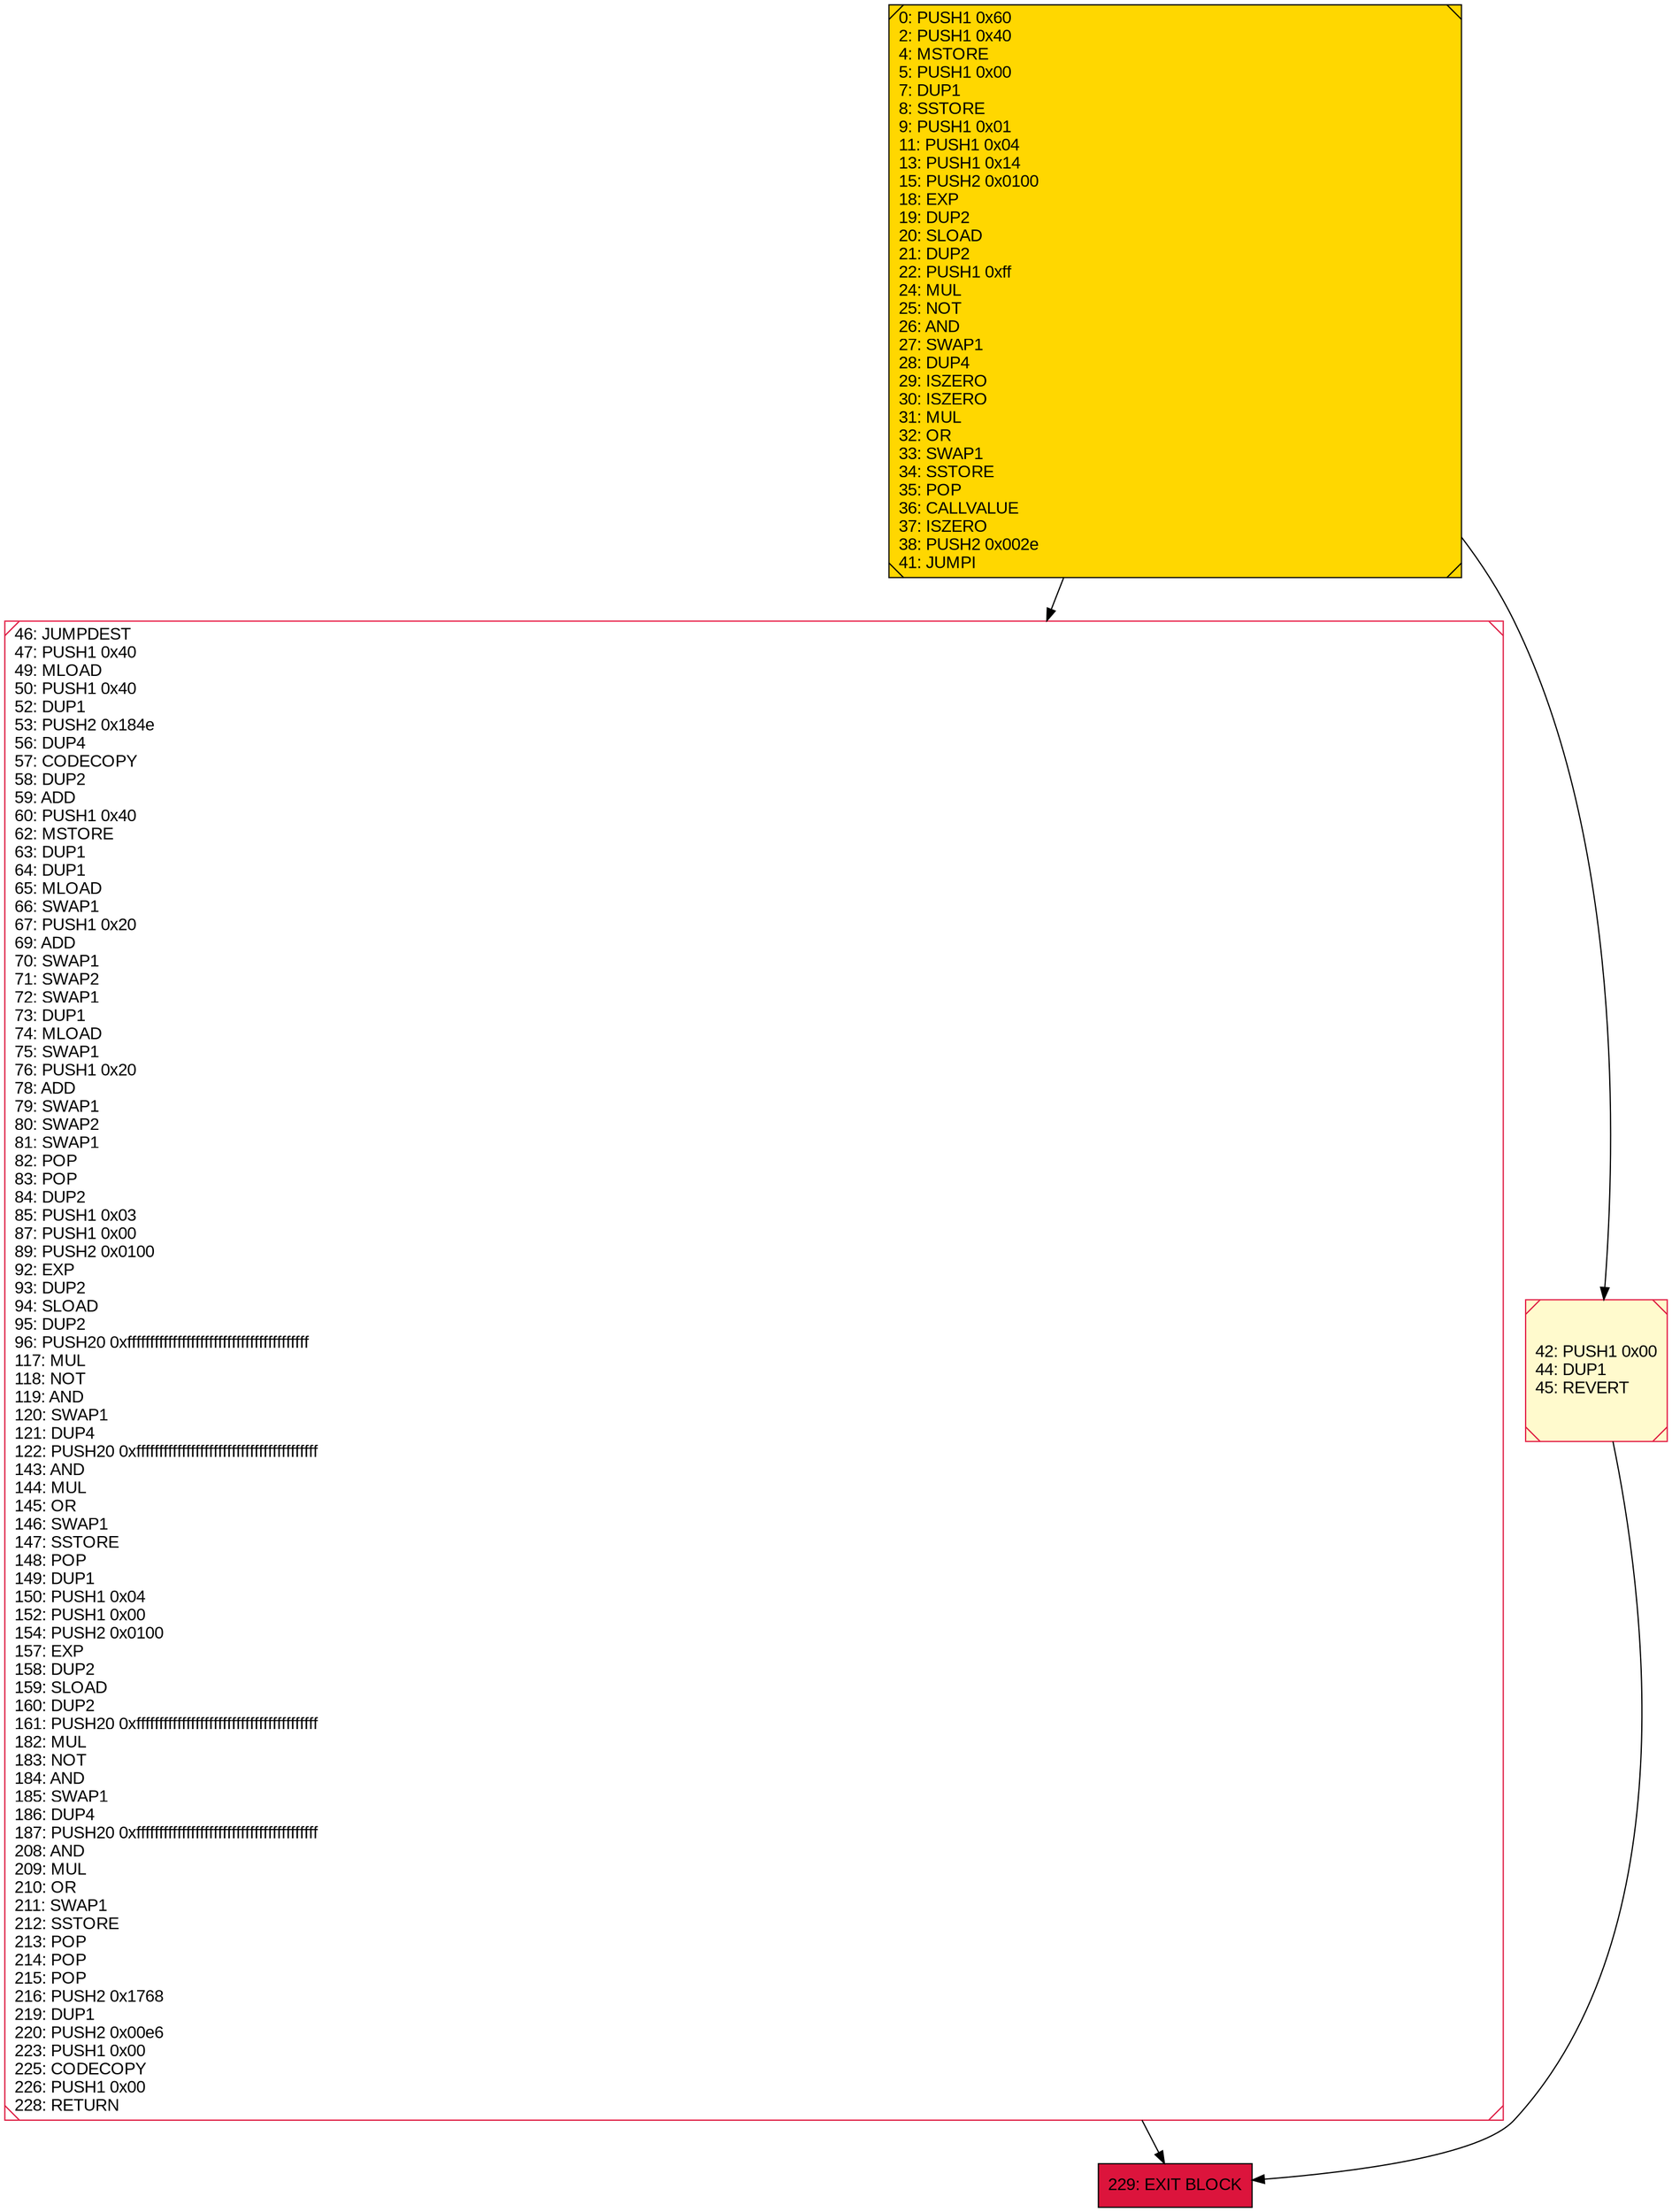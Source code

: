 digraph G {
bgcolor=transparent rankdir=UD;
node [shape=box style=filled color=black fillcolor=white fontname=arial fontcolor=black];
46 [label="46: JUMPDEST\l47: PUSH1 0x40\l49: MLOAD\l50: PUSH1 0x40\l52: DUP1\l53: PUSH2 0x184e\l56: DUP4\l57: CODECOPY\l58: DUP2\l59: ADD\l60: PUSH1 0x40\l62: MSTORE\l63: DUP1\l64: DUP1\l65: MLOAD\l66: SWAP1\l67: PUSH1 0x20\l69: ADD\l70: SWAP1\l71: SWAP2\l72: SWAP1\l73: DUP1\l74: MLOAD\l75: SWAP1\l76: PUSH1 0x20\l78: ADD\l79: SWAP1\l80: SWAP2\l81: SWAP1\l82: POP\l83: POP\l84: DUP2\l85: PUSH1 0x03\l87: PUSH1 0x00\l89: PUSH2 0x0100\l92: EXP\l93: DUP2\l94: SLOAD\l95: DUP2\l96: PUSH20 0xffffffffffffffffffffffffffffffffffffffff\l117: MUL\l118: NOT\l119: AND\l120: SWAP1\l121: DUP4\l122: PUSH20 0xffffffffffffffffffffffffffffffffffffffff\l143: AND\l144: MUL\l145: OR\l146: SWAP1\l147: SSTORE\l148: POP\l149: DUP1\l150: PUSH1 0x04\l152: PUSH1 0x00\l154: PUSH2 0x0100\l157: EXP\l158: DUP2\l159: SLOAD\l160: DUP2\l161: PUSH20 0xffffffffffffffffffffffffffffffffffffffff\l182: MUL\l183: NOT\l184: AND\l185: SWAP1\l186: DUP4\l187: PUSH20 0xffffffffffffffffffffffffffffffffffffffff\l208: AND\l209: MUL\l210: OR\l211: SWAP1\l212: SSTORE\l213: POP\l214: POP\l215: POP\l216: PUSH2 0x1768\l219: DUP1\l220: PUSH2 0x00e6\l223: PUSH1 0x00\l225: CODECOPY\l226: PUSH1 0x00\l228: RETURN\l" shape=Msquare color=crimson ];
229 [label="229: EXIT BLOCK\l" fillcolor=crimson ];
0 [label="0: PUSH1 0x60\l2: PUSH1 0x40\l4: MSTORE\l5: PUSH1 0x00\l7: DUP1\l8: SSTORE\l9: PUSH1 0x01\l11: PUSH1 0x04\l13: PUSH1 0x14\l15: PUSH2 0x0100\l18: EXP\l19: DUP2\l20: SLOAD\l21: DUP2\l22: PUSH1 0xff\l24: MUL\l25: NOT\l26: AND\l27: SWAP1\l28: DUP4\l29: ISZERO\l30: ISZERO\l31: MUL\l32: OR\l33: SWAP1\l34: SSTORE\l35: POP\l36: CALLVALUE\l37: ISZERO\l38: PUSH2 0x002e\l41: JUMPI\l" fillcolor=lemonchiffon shape=Msquare fillcolor=gold ];
42 [label="42: PUSH1 0x00\l44: DUP1\l45: REVERT\l" fillcolor=lemonchiffon shape=Msquare color=crimson ];
46 -> 229;
0 -> 46;
0 -> 42;
42 -> 229;
}